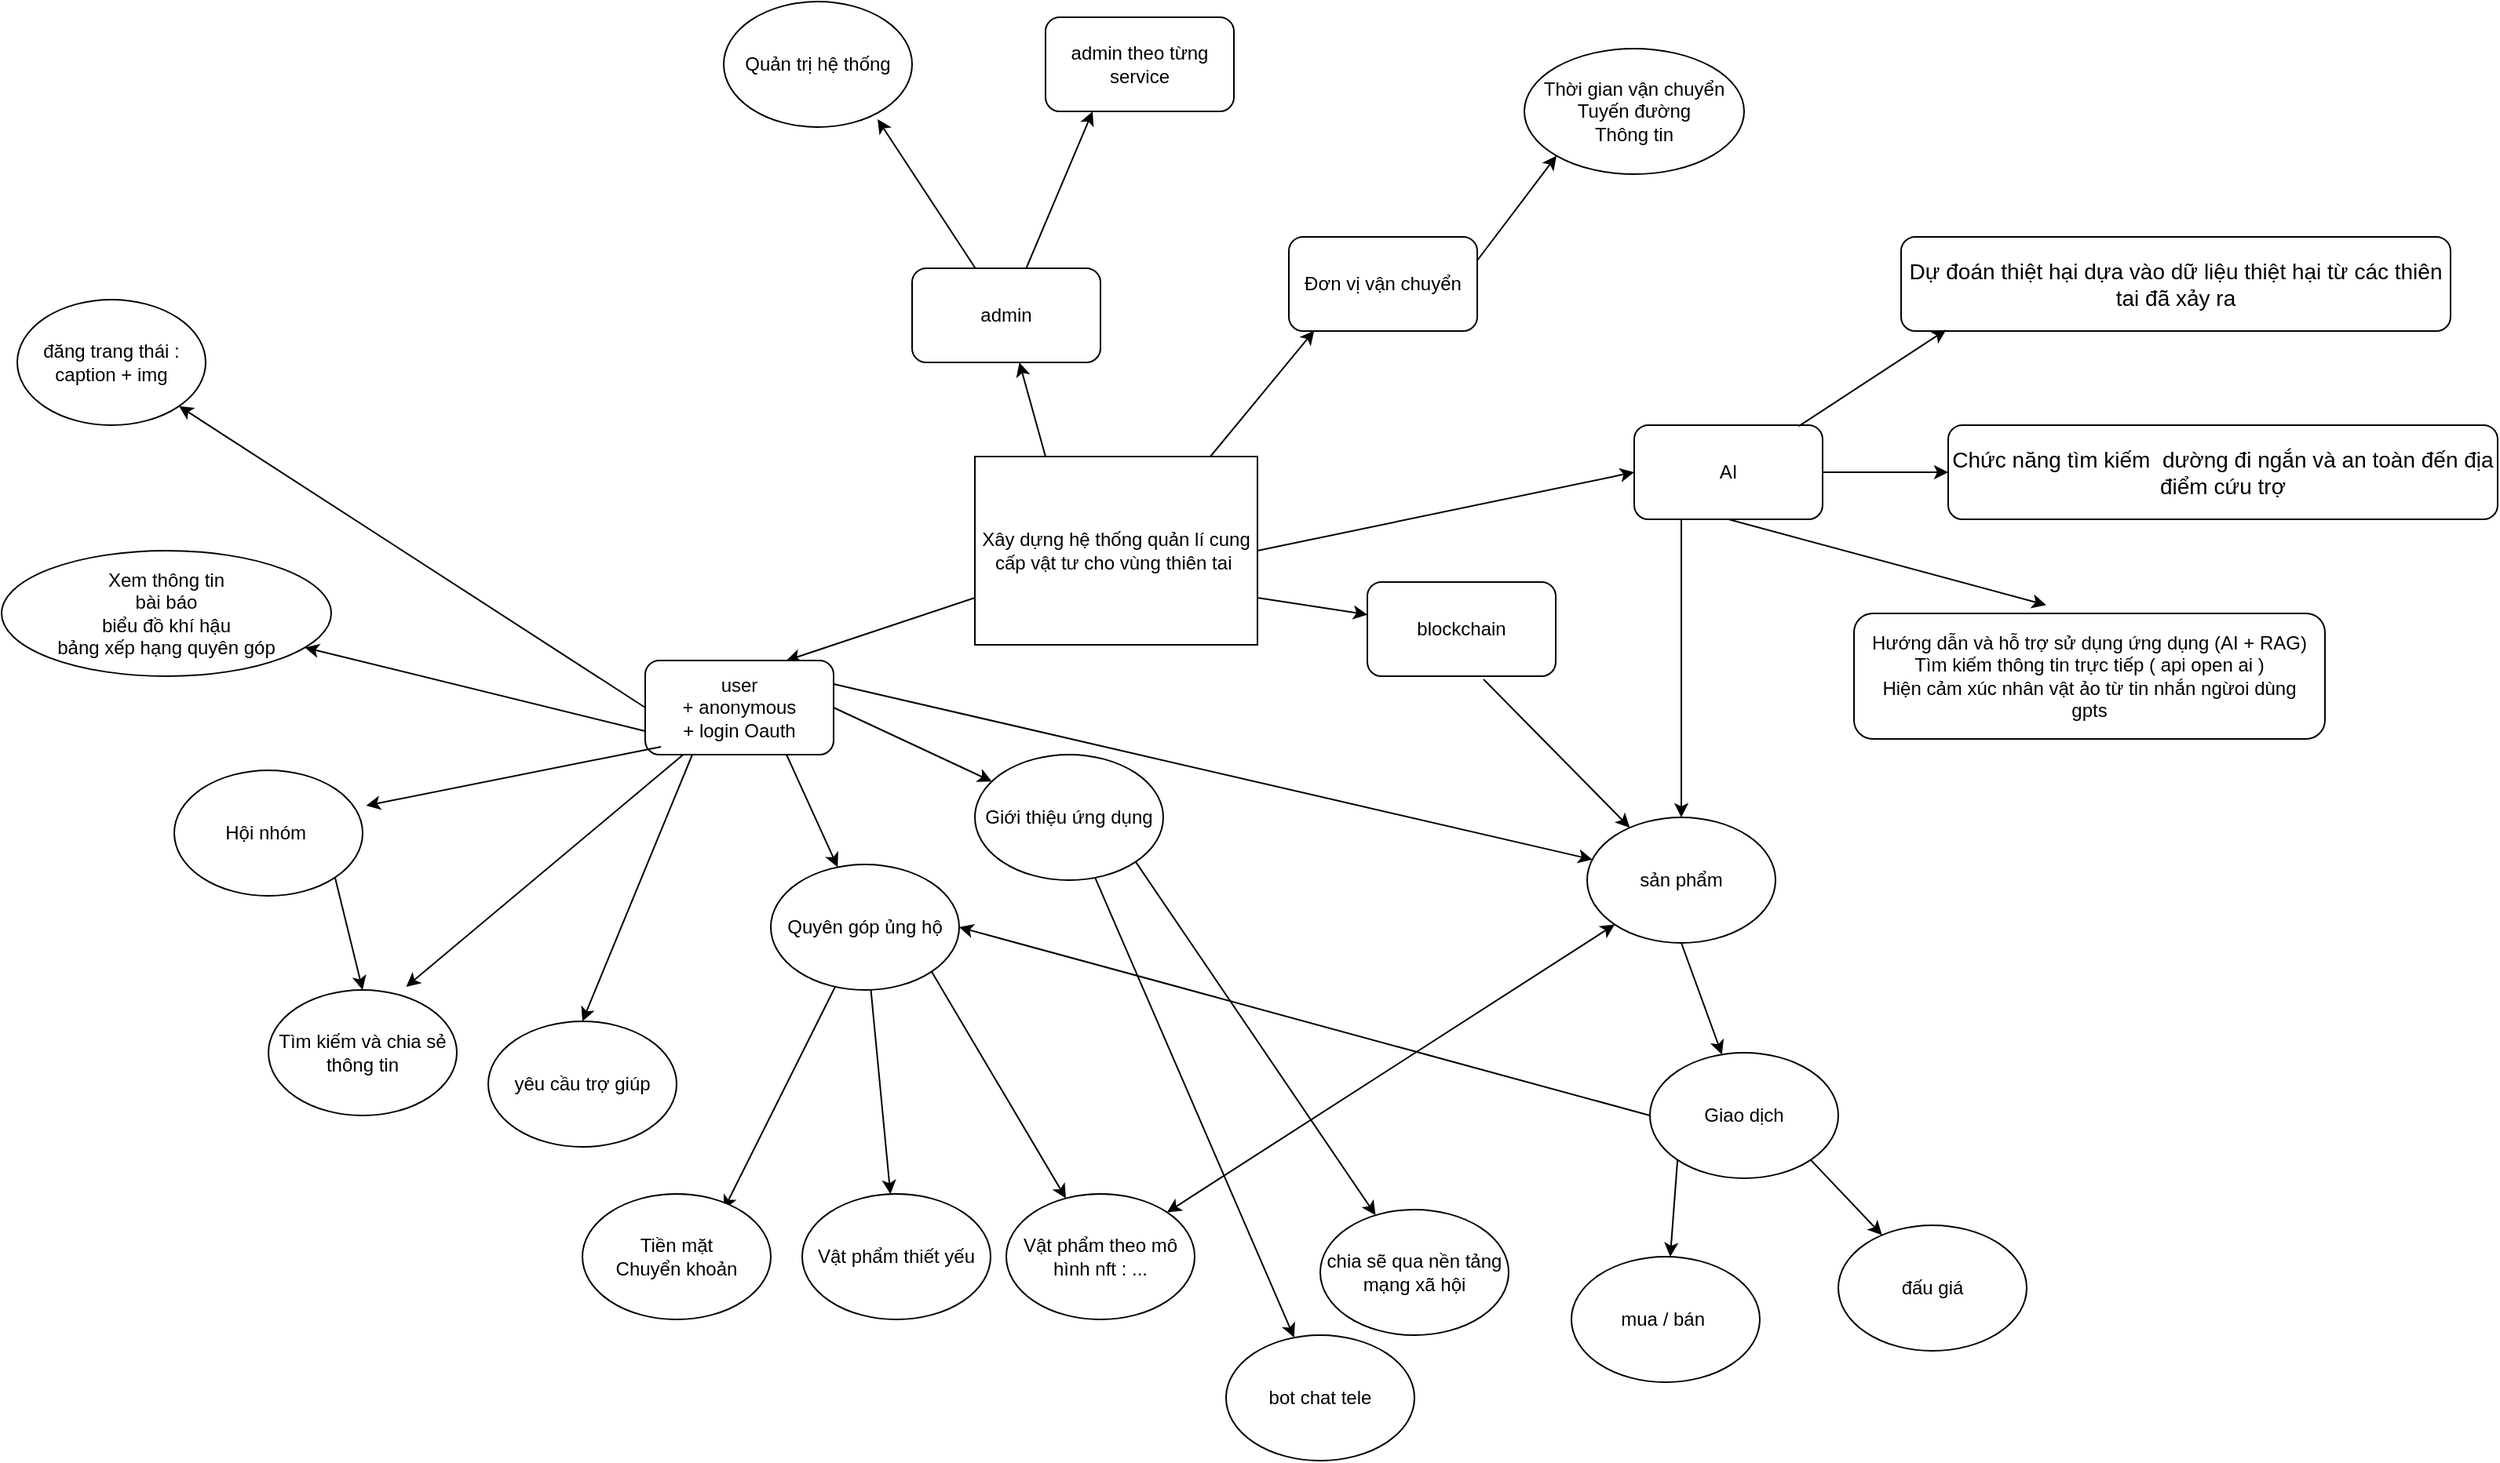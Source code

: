 <mxfile>
    <diagram id="UyJF-q3qDyYBs_Cnp6WH" name="Page-1">
        <mxGraphModel dx="2190" dy="1877" grid="1" gridSize="10" guides="1" tooltips="1" connect="1" arrows="1" fold="1" page="1" pageScale="1" pageWidth="850" pageHeight="1100" math="0" shadow="0">
            <root>
                <mxCell id="0"/>
                <mxCell id="1" parent="0"/>
                <mxCell id="17" value="" style="endArrow=classic;html=1;exitX=0;exitY=0.75;exitDx=0;exitDy=0;entryX=0.75;entryY=0;entryDx=0;entryDy=0;" parent="1" source="19" target="21" edge="1">
                    <mxGeometry width="50" height="50" relative="1" as="geometry">
                        <mxPoint x="88.28" y="398.288" as="sourcePoint"/>
                        <mxPoint x="50" y="320" as="targetPoint"/>
                    </mxGeometry>
                </mxCell>
                <mxCell id="19" value="Xây dựng hệ thống quản lí cung cấp vật tư cho vùng thiên tai&amp;nbsp;" style="rounded=0;whiteSpace=wrap;html=1;" parent="1" vertex="1">
                    <mxGeometry x="320" y="130" width="180" height="120" as="geometry"/>
                </mxCell>
                <mxCell id="24" value="" style="edgeStyle=none;html=1;exitX=1;exitY=0.5;exitDx=0;exitDy=0;" parent="1" source="21" target="25" edge="1">
                    <mxGeometry relative="1" as="geometry">
                        <mxPoint x="170" y="390" as="targetPoint"/>
                    </mxGeometry>
                </mxCell>
                <mxCell id="21" value="user&lt;br&gt;+ anonymous&lt;br&gt;+ login Oauth" style="rounded=1;whiteSpace=wrap;html=1;" parent="1" vertex="1">
                    <mxGeometry x="110" y="260" width="120" height="60" as="geometry"/>
                </mxCell>
                <mxCell id="51" value="" style="edgeStyle=none;html=1;" parent="1" source="25" target="52" edge="1">
                    <mxGeometry relative="1" as="geometry">
                        <mxPoint x="460" y="480" as="targetPoint"/>
                    </mxGeometry>
                </mxCell>
                <mxCell id="25" value="Giới thiệu ứng dụng" style="ellipse;whiteSpace=wrap;html=1;" parent="1" vertex="1">
                    <mxGeometry x="320" y="320" width="120" height="80" as="geometry"/>
                </mxCell>
                <mxCell id="26" value="" style="edgeStyle=none;html=1;exitX=0.75;exitY=1;exitDx=0;exitDy=0;" parent="1" source="21" target="27" edge="1">
                    <mxGeometry relative="1" as="geometry">
                        <mxPoint x="240" y="300" as="sourcePoint"/>
                        <mxPoint x="250" y="410" as="targetPoint"/>
                    </mxGeometry>
                </mxCell>
                <mxCell id="47" value="" style="edgeStyle=none;html=1;" parent="1" source="27" target="46" edge="1">
                    <mxGeometry relative="1" as="geometry"/>
                </mxCell>
                <mxCell id="101" style="edgeStyle=none;html=1;" edge="1" parent="1" source="27">
                    <mxGeometry relative="1" as="geometry">
                        <mxPoint x="160" y="610" as="targetPoint"/>
                    </mxGeometry>
                </mxCell>
                <mxCell id="27" value="Quyên góp ủng hộ" style="ellipse;whiteSpace=wrap;html=1;" parent="1" vertex="1">
                    <mxGeometry x="190" y="390" width="120" height="80" as="geometry"/>
                </mxCell>
                <mxCell id="28" value="" style="endArrow=classic;html=1;exitX=0.25;exitY=1;exitDx=0;exitDy=0;entryX=0.5;entryY=0;entryDx=0;entryDy=0;" parent="1" source="21" target="29" edge="1">
                    <mxGeometry width="50" height="50" relative="1" as="geometry">
                        <mxPoint x="400" y="390" as="sourcePoint"/>
                        <mxPoint x="90" y="450" as="targetPoint"/>
                    </mxGeometry>
                </mxCell>
                <mxCell id="29" value="yêu cầu trợ giúp" style="ellipse;whiteSpace=wrap;html=1;" parent="1" vertex="1">
                    <mxGeometry x="10" y="490" width="120" height="80" as="geometry"/>
                </mxCell>
                <mxCell id="30" value="" style="endArrow=classic;html=1;exitX=0;exitY=0.75;exitDx=0;exitDy=0;" parent="1" source="21" target="31" edge="1">
                    <mxGeometry width="50" height="50" relative="1" as="geometry">
                        <mxPoint x="400" y="390" as="sourcePoint"/>
                        <mxPoint y="350" as="targetPoint"/>
                    </mxGeometry>
                </mxCell>
                <mxCell id="31" value="Xem thông tin&lt;br&gt;bài báo&lt;br&gt;biểu đồ khí hậu&lt;br&gt;bảng xếp hạng quyên góp" style="ellipse;whiteSpace=wrap;html=1;" parent="1" vertex="1">
                    <mxGeometry x="-300" y="190" width="210" height="80" as="geometry"/>
                </mxCell>
                <mxCell id="32" value="" style="endArrow=classic;html=1;entryX=0.408;entryY=-0.067;entryDx=0;entryDy=0;entryPerimeter=0;exitX=0.5;exitY=1;exitDx=0;exitDy=0;" parent="1" source="36" target="34" edge="1">
                    <mxGeometry width="50" height="50" relative="1" as="geometry">
                        <mxPoint x="610" y="170" as="sourcePoint"/>
                        <mxPoint x="660" y="240" as="targetPoint"/>
                    </mxGeometry>
                </mxCell>
                <mxCell id="34" value="Hướng dẫn và hỗ trợ sử dụng ứng dụng (AI + RAG)&lt;br&gt;Tìm kiếm thông tin trực tiếp ( api open ai )&lt;br&gt;Hiện cảm xúc nhân vật ảo từ tin nhắn ngừoi dùng&lt;br&gt;gpts" style="rounded=1;whiteSpace=wrap;html=1;" parent="1" vertex="1">
                    <mxGeometry x="880" y="230" width="300" height="80" as="geometry"/>
                </mxCell>
                <mxCell id="84" value="" style="edgeStyle=none;html=1;" parent="1" source="36" target="83" edge="1">
                    <mxGeometry relative="1" as="geometry"/>
                </mxCell>
                <mxCell id="36" value="AI" style="rounded=1;whiteSpace=wrap;html=1;" parent="1" vertex="1">
                    <mxGeometry x="740" y="110" width="120" height="60" as="geometry"/>
                </mxCell>
                <mxCell id="37" value="" style="endArrow=classic;html=1;exitX=1;exitY=0.5;exitDx=0;exitDy=0;entryX=0;entryY=0.5;entryDx=0;entryDy=0;" parent="1" source="19" target="36" edge="1">
                    <mxGeometry width="50" height="50" relative="1" as="geometry">
                        <mxPoint x="340" y="440" as="sourcePoint"/>
                        <mxPoint x="390" y="390" as="targetPoint"/>
                    </mxGeometry>
                </mxCell>
                <mxCell id="40" value="" style="endArrow=classic;html=1;exitX=0.25;exitY=0;exitDx=0;exitDy=0;" parent="1" source="19" target="42" edge="1">
                    <mxGeometry width="50" height="50" relative="1" as="geometry">
                        <mxPoint x="340" y="440" as="sourcePoint"/>
                        <mxPoint x="324.874" y="92.549" as="targetPoint"/>
                    </mxGeometry>
                </mxCell>
                <mxCell id="44" value="" style="edgeStyle=none;html=1;entryX=0.817;entryY=0.938;entryDx=0;entryDy=0;entryPerimeter=0;" parent="1" source="42" target="45" edge="1">
                    <mxGeometry relative="1" as="geometry">
                        <mxPoint x="260.004" y="-70.001" as="targetPoint"/>
                    </mxGeometry>
                </mxCell>
                <mxCell id="103" style="edgeStyle=none;html=1;entryX=0.25;entryY=1;entryDx=0;entryDy=0;" edge="1" parent="1" source="42" target="102">
                    <mxGeometry relative="1" as="geometry"/>
                </mxCell>
                <mxCell id="42" value="admin" style="rounded=1;whiteSpace=wrap;html=1;" parent="1" vertex="1">
                    <mxGeometry x="280.004" y="9.999" width="120" height="60" as="geometry"/>
                </mxCell>
                <mxCell id="45" value="Quản trị hệ thống" style="ellipse;whiteSpace=wrap;html=1;" parent="1" vertex="1">
                    <mxGeometry x="160" y="-160" width="120" height="80" as="geometry"/>
                </mxCell>
                <mxCell id="46" value="Vật phẩm thiết yếu" style="ellipse;whiteSpace=wrap;html=1;" parent="1" vertex="1">
                    <mxGeometry x="210" y="600" width="120" height="80" as="geometry"/>
                </mxCell>
                <mxCell id="48" value="" style="endArrow=classic;html=1;exitX=1;exitY=1;exitDx=0;exitDy=0;" parent="1" source="27" target="49" edge="1">
                    <mxGeometry width="50" height="50" relative="1" as="geometry">
                        <mxPoint x="350" y="440" as="sourcePoint"/>
                        <mxPoint x="420" y="500" as="targetPoint"/>
                    </mxGeometry>
                </mxCell>
                <mxCell id="49" value="Vật phẩm theo mô hình nft : ..." style="ellipse;whiteSpace=wrap;html=1;" parent="1" vertex="1">
                    <mxGeometry x="340" y="600" width="120" height="80" as="geometry"/>
                </mxCell>
                <mxCell id="52" value="bot chat tele" style="ellipse;whiteSpace=wrap;html=1;" parent="1" vertex="1">
                    <mxGeometry x="480" y="690" width="120" height="80" as="geometry"/>
                </mxCell>
                <mxCell id="58" value="" style="endArrow=classic;html=1;exitX=0;exitY=0.5;exitDx=0;exitDy=0;" parent="1" source="21" target="59" edge="1">
                    <mxGeometry width="50" height="50" relative="1" as="geometry">
                        <mxPoint x="160" y="320" as="sourcePoint"/>
                        <mxPoint x="-40" y="240" as="targetPoint"/>
                    </mxGeometry>
                </mxCell>
                <mxCell id="59" value="đăng trang thái : caption + img" style="ellipse;whiteSpace=wrap;html=1;" parent="1" vertex="1">
                    <mxGeometry x="-290" y="30" width="120" height="80" as="geometry"/>
                </mxCell>
                <mxCell id="61" value="" style="endArrow=classic;html=1;exitX=1;exitY=0.25;exitDx=0;exitDy=0;" parent="1" source="21" target="62" edge="1">
                    <mxGeometry width="50" height="50" relative="1" as="geometry">
                        <mxPoint x="120" y="180" as="sourcePoint"/>
                        <mxPoint y="180" as="targetPoint"/>
                    </mxGeometry>
                </mxCell>
                <mxCell id="62" value="sản phẩm" style="ellipse;whiteSpace=wrap;html=1;" parent="1" vertex="1">
                    <mxGeometry x="710" y="360" width="120" height="80" as="geometry"/>
                </mxCell>
                <mxCell id="63" value="" style="endArrow=classic;html=1;exitX=1;exitY=0.75;exitDx=0;exitDy=0;" parent="1" source="19" target="65" edge="1">
                    <mxGeometry width="50" height="50" relative="1" as="geometry">
                        <mxPoint x="610" y="380" as="sourcePoint"/>
                        <mxPoint x="582.878" y="237.76" as="targetPoint"/>
                    </mxGeometry>
                </mxCell>
                <mxCell id="65" value="blockchain" style="rounded=1;whiteSpace=wrap;html=1;" parent="1" vertex="1">
                    <mxGeometry x="569.998" y="210.0" width="120" height="60" as="geometry"/>
                </mxCell>
                <mxCell id="66" value="" style="endArrow=classic;html=1;exitX=0.617;exitY=1.033;exitDx=0;exitDy=0;exitPerimeter=0;" parent="1" source="65" target="62" edge="1">
                    <mxGeometry width="50" height="50" relative="1" as="geometry">
                        <mxPoint x="610" y="380" as="sourcePoint"/>
                        <mxPoint x="660" y="330" as="targetPoint"/>
                    </mxGeometry>
                </mxCell>
                <mxCell id="67" value="" style="endArrow=classic;html=1;exitX=0.25;exitY=1;exitDx=0;exitDy=0;entryX=0.5;entryY=0;entryDx=0;entryDy=0;" parent="1" source="36" target="62" edge="1">
                    <mxGeometry width="50" height="50" relative="1" as="geometry">
                        <mxPoint x="670" y="380" as="sourcePoint"/>
                        <mxPoint x="720" y="330" as="targetPoint"/>
                    </mxGeometry>
                </mxCell>
                <mxCell id="69" value="" style="endArrow=classic;html=1;exitX=0.5;exitY=1;exitDx=0;exitDy=0;" parent="1" source="62" target="70" edge="1">
                    <mxGeometry width="50" height="50" relative="1" as="geometry">
                        <mxPoint x="420" y="500" as="sourcePoint"/>
                        <mxPoint x="750" y="510" as="targetPoint"/>
                    </mxGeometry>
                </mxCell>
                <mxCell id="70" value="Giao dịch" style="ellipse;whiteSpace=wrap;html=1;" parent="1" vertex="1">
                    <mxGeometry x="750" y="510" width="120" height="80" as="geometry"/>
                </mxCell>
                <mxCell id="71" value="" style="endArrow=classic;startArrow=classic;html=1;exitX=1;exitY=0;exitDx=0;exitDy=0;entryX=0;entryY=1;entryDx=0;entryDy=0;" parent="1" source="49" target="62" edge="1">
                    <mxGeometry width="50" height="50" relative="1" as="geometry">
                        <mxPoint x="420" y="500" as="sourcePoint"/>
                        <mxPoint x="470" y="450" as="targetPoint"/>
                    </mxGeometry>
                </mxCell>
                <mxCell id="72" value="" style="endArrow=classic;html=1;exitX=0;exitY=1;exitDx=0;exitDy=0;" parent="1" source="70" target="73" edge="1">
                    <mxGeometry width="50" height="50" relative="1" as="geometry">
                        <mxPoint x="420" y="500" as="sourcePoint"/>
                        <mxPoint x="750" y="670" as="targetPoint"/>
                    </mxGeometry>
                </mxCell>
                <mxCell id="73" value="mua / bán&amp;nbsp;" style="ellipse;whiteSpace=wrap;html=1;" parent="1" vertex="1">
                    <mxGeometry x="700" y="640" width="120" height="80" as="geometry"/>
                </mxCell>
                <mxCell id="74" value="" style="endArrow=classic;html=1;exitX=1;exitY=1;exitDx=0;exitDy=0;" parent="1" source="70" target="75" edge="1">
                    <mxGeometry width="50" height="50" relative="1" as="geometry">
                        <mxPoint x="420" y="500" as="sourcePoint"/>
                        <mxPoint x="890" y="670" as="targetPoint"/>
                    </mxGeometry>
                </mxCell>
                <mxCell id="75" value="đấu giá" style="ellipse;whiteSpace=wrap;html=1;" parent="1" vertex="1">
                    <mxGeometry x="870" y="620" width="120" height="80" as="geometry"/>
                </mxCell>
                <mxCell id="76" value="" style="endArrow=classic;html=1;exitX=0;exitY=0.5;exitDx=0;exitDy=0;entryX=1;entryY=0.5;entryDx=0;entryDy=0;" parent="1" source="70" target="27" edge="1">
                    <mxGeometry width="50" height="50" relative="1" as="geometry">
                        <mxPoint x="420" y="520" as="sourcePoint"/>
                        <mxPoint x="470" y="470" as="targetPoint"/>
                    </mxGeometry>
                </mxCell>
                <mxCell id="81" value="" style="endArrow=classic;html=1;exitX=1;exitY=1;exitDx=0;exitDy=0;" parent="1" source="25" target="82" edge="1">
                    <mxGeometry width="50" height="50" relative="1" as="geometry">
                        <mxPoint x="450" y="480" as="sourcePoint"/>
                        <mxPoint x="560" y="600" as="targetPoint"/>
                    </mxGeometry>
                </mxCell>
                <mxCell id="82" value="chia sẽ qua nền tảng mạng xã hội" style="ellipse;whiteSpace=wrap;html=1;" parent="1" vertex="1">
                    <mxGeometry x="540" y="610" width="120" height="80" as="geometry"/>
                </mxCell>
                <mxCell id="83" value="&lt;font style=&quot;font-size: 14px;&quot;&gt;Chức năng tìm kiếm&amp;nbsp; dường đi ngắn và an toàn đến địa điểm cứu trợ&lt;/font&gt;" style="rounded=1;whiteSpace=wrap;html=1;" parent="1" vertex="1">
                    <mxGeometry x="940" y="110" width="350" height="60" as="geometry"/>
                </mxCell>
                <mxCell id="85" value="&lt;font style=&quot;font-size: 14px;&quot;&gt;Dự đoán thiệt hại dựa vào dữ liệu thiệt hại từ các thiên tai đã xảy ra&lt;/font&gt;" style="rounded=1;whiteSpace=wrap;html=1;" vertex="1" parent="1">
                    <mxGeometry x="910" y="-10" width="350" height="60" as="geometry"/>
                </mxCell>
                <mxCell id="86" value="" style="edgeStyle=none;html=1;exitX=0.873;exitY=0.011;exitDx=0;exitDy=0;entryX=0.082;entryY=0.987;entryDx=0;entryDy=0;entryPerimeter=0;exitPerimeter=0;" edge="1" parent="1" source="36" target="85">
                    <mxGeometry relative="1" as="geometry">
                        <mxPoint x="870" y="150.0" as="sourcePoint"/>
                        <mxPoint x="950" y="150.0" as="targetPoint"/>
                    </mxGeometry>
                </mxCell>
                <mxCell id="87" value="Đơn vị vận chuyển" style="rounded=1;whiteSpace=wrap;html=1;" vertex="1" parent="1">
                    <mxGeometry x="520.004" y="-10.001" width="120" height="60" as="geometry"/>
                </mxCell>
                <mxCell id="88" value="Thời gian vận chuyển&lt;div&gt;Tuyến đường&lt;/div&gt;&lt;div&gt;Thông tin&lt;/div&gt;" style="ellipse;whiteSpace=wrap;html=1;" vertex="1" parent="1">
                    <mxGeometry x="670" y="-130" width="140" height="80" as="geometry"/>
                </mxCell>
                <mxCell id="89" value="" style="endArrow=classic;html=1;entryX=0.135;entryY=0.995;entryDx=0;entryDy=0;entryPerimeter=0;" edge="1" parent="1" target="87">
                    <mxGeometry width="50" height="50" relative="1" as="geometry">
                        <mxPoint x="470" y="130" as="sourcePoint"/>
                        <mxPoint x="530" y="70" as="targetPoint"/>
                    </mxGeometry>
                </mxCell>
                <mxCell id="90" value="" style="edgeStyle=none;html=1;exitX=1;exitY=0.25;exitDx=0;exitDy=0;entryX=0;entryY=1;entryDx=0;entryDy=0;" edge="1" parent="1" source="87" target="88">
                    <mxGeometry relative="1" as="geometry">
                        <mxPoint x="690" y="-70" as="targetPoint"/>
                        <mxPoint x="620" y="25" as="sourcePoint"/>
                    </mxGeometry>
                </mxCell>
                <mxCell id="91" value="Hội nhóm&amp;nbsp;" style="ellipse;whiteSpace=wrap;html=1;" vertex="1" parent="1">
                    <mxGeometry x="-190" y="330" width="120" height="80" as="geometry"/>
                </mxCell>
                <mxCell id="92" value="Tìm kiếm và chia sẻ thông tin" style="ellipse;whiteSpace=wrap;html=1;" vertex="1" parent="1">
                    <mxGeometry x="-130" y="470" width="120" height="80" as="geometry"/>
                </mxCell>
                <mxCell id="93" value="" style="endArrow=classic;html=1;exitX=0;exitY=0.75;exitDx=0;exitDy=0;entryX=1.019;entryY=0.281;entryDx=0;entryDy=0;entryPerimeter=0;" edge="1" parent="1" target="91">
                    <mxGeometry width="50" height="50" relative="1" as="geometry">
                        <mxPoint x="120" y="315" as="sourcePoint"/>
                        <mxPoint x="-71.333" y="278.076" as="targetPoint"/>
                    </mxGeometry>
                </mxCell>
                <mxCell id="95" value="" style="endArrow=classic;html=1;entryX=0.731;entryY=-0.025;entryDx=0;entryDy=0;entryPerimeter=0;" edge="1" parent="1" source="21" target="92">
                    <mxGeometry width="50" height="50" relative="1" as="geometry">
                        <mxPoint x="130" y="325" as="sourcePoint"/>
                        <mxPoint x="-57.72" y="362.48" as="targetPoint"/>
                    </mxGeometry>
                </mxCell>
                <mxCell id="96" value="" style="endArrow=classic;html=1;exitX=1;exitY=1;exitDx=0;exitDy=0;entryX=0.5;entryY=0;entryDx=0;entryDy=0;" edge="1" parent="1" source="91" target="92">
                    <mxGeometry width="50" height="50" relative="1" as="geometry">
                        <mxPoint x="130" y="325" as="sourcePoint"/>
                        <mxPoint x="-57.72" y="362.48" as="targetPoint"/>
                    </mxGeometry>
                </mxCell>
                <mxCell id="99" value="Tiền mặt&lt;br&gt;Chuyển khoản" style="ellipse;whiteSpace=wrap;html=1;" vertex="1" parent="1">
                    <mxGeometry x="70" y="600" width="120" height="80" as="geometry"/>
                </mxCell>
                <mxCell id="102" value="admin theo từng service" style="rounded=1;whiteSpace=wrap;html=1;" vertex="1" parent="1">
                    <mxGeometry x="365.004" y="-150.001" width="120" height="60" as="geometry"/>
                </mxCell>
            </root>
        </mxGraphModel>
    </diagram>
</mxfile>